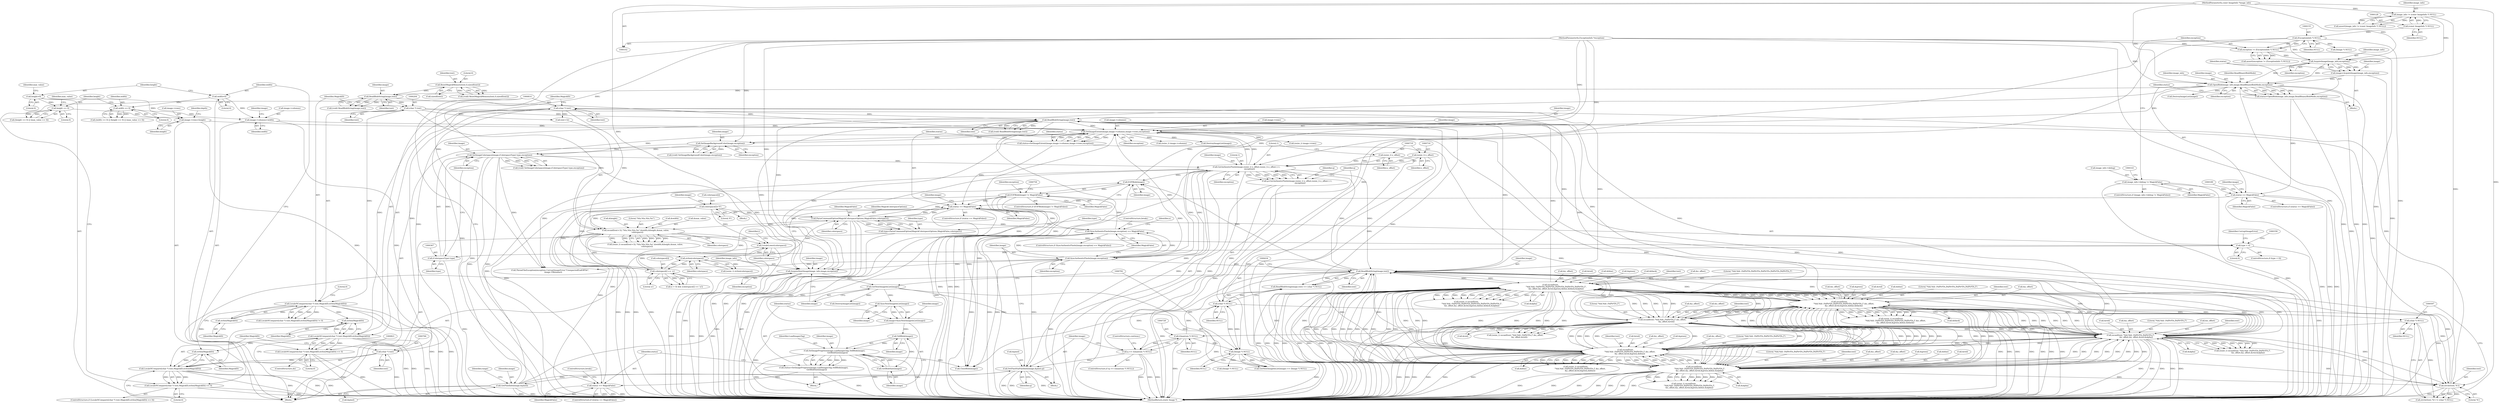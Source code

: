 digraph "0_ImageMagick_83e0f8ffd7eeb7661b0ff83257da23d24ca7f078@API" {
"1000817" [label="(Call,strlen(MagickID))"];
"1000812" [label="(Call,LocaleNCompare((char *) text,MagickID,strlen(MagickID)))"];
"1000813" [label="(Call,(char *) text)"];
"1000765" [label="(Call,(char *) text)"];
"1000759" [label="(Call,ReadBlobString(image,text))"];
"1000745" [label="(Call,EOFBlob(image))"];
"1000713" [label="(Call,GetAuthenticPixels(image,(ssize_t) x_offset,(ssize_t) y_offset,1,1,\n          exception))"];
"1000430" [label="(Call,ReadBlobString(image,text))"];
"1000738" [label="(Call,SyncAuthenticPixels(image,exception))"];
"1000731" [label="(Call,SetPixelViaPixelInfo(image,&pixel,q))"];
"1000370" [label="(Call,GetPixelInfo(image,&pixel))"];
"1000364" [label="(Call,SetImageColorspace(image,(ColorspaceType) type,exception))"];
"1000359" [label="(Call,SetImageBackgroundColor(image,exception))"];
"1000292" [label="(Call,SetImageExtent(image,image->columns,image->rows,exception))"];
"1000799" [label="(Call,SetImageProgress(image,LoadImagesTag,TellBlob(image),\n          GetBlobSize(image)))"];
"1000804" [label="(Call,GetBlobSize(image))"];
"1000802" [label="(Call,TellBlob(image))"];
"1000793" [label="(Call,image=SyncNextImageInList(image))"];
"1000795" [label="(Call,SyncNextImageInList(image))"];
"1000779" [label="(Call,GetNextImageInList(image))"];
"1000773" [label="(Call,AcquireNextImage(image_info,image,exception))"];
"1000170" [label="(Call,OpenBlob(image_info,image,ReadBinaryBlobMode,exception))"];
"1000165" [label="(Call,AcquireImage(image_info,exception))"];
"1000125" [label="(Call,image_info != (const ImageInfo *) NULL)"];
"1000103" [label="(MethodParameterIn,const ImageInfo *image_info)"];
"1000127" [label="(Call,(const ImageInfo *) NULL)"];
"1000152" [label="(Call,exception != (ExceptionInfo *) NULL)"];
"1000104" [label="(MethodParameterIn,ExceptionInfo *exception)"];
"1000154" [label="(Call,(ExceptionInfo *) NULL)"];
"1000163" [label="(Call,image=AcquireImage(image_info,exception))"];
"1000197" [label="(Call,ReadBlobString(image,text))"];
"1000190" [label="(Call,ResetMagickMemory(text,0,sizeof(text)))"];
"1000263" [label="(Call,image->columns=width)"];
"1000250" [label="(Call,width == 0)"];
"1000215" [label="(Call,width=0)"];
"1000268" [label="(Call,image->rows=height)"];
"1000254" [label="(Call,height == 0)"];
"1000218" [label="(Call,height=0)"];
"1000366" [label="(Call,(ColorspaceType) type)"];
"1000351" [label="(Call,type < 0)"];
"1000344" [label="(Call,type=ParseCommandOption(MagickColorspaceOptions,MagickFalse,colorspace))"];
"1000346" [label="(Call,ParseCommandOption(MagickColorspaceOptions,MagickFalse,colorspace))"];
"1000302" [label="(Call,status == MagickFalse)"];
"1000290" [label="(Call,status=SetImageExtent(image,image->columns,image->rows,exception))"];
"1000176" [label="(Call,status == MagickFalse)"];
"1000168" [label="(Call,status=OpenBlob(image_info,image,ReadBinaryBlobMode,exception))"];
"1000137" [label="(Call,image_info->debug != MagickFalse)"];
"1000744" [label="(Call,EOFBlob(image) != MagickFalse)"];
"1000737" [label="(Call,SyncAuthenticPixels(image,exception) == MagickFalse)"];
"1000807" [label="(Call,status == MagickFalse)"];
"1000797" [label="(Call,status=SetImageProgress(image,LoadImagesTag,TellBlob(image),\n          GetBlobSize(image)))"];
"1000315" [label="(Call,strlen(colorspace))"];
"1000308" [label="(Call,LocaleLower(colorspace))"];
"1000328" [label="(Call,colorspace[i] == 'a')"];
"1000334" [label="(Call,colorspace[i]='\0')"];
"1000232" [label="(Call,sscanf(text+32,\"%lu,%lu,%lu,%s\",&width,&height,&max_value,\n      colorspace))"];
"1000203" [label="(Call,(char *) text)"];
"1000725" [label="(Call,q == (Quantum *) NULL)"];
"1000711" [label="(Call,q=GetAuthenticPixels(image,(ssize_t) x_offset,(ssize_t) y_offset,1,1,\n          exception))"];
"1000727" [label="(Call,(Quantum *) NULL)"];
"1000596" [label="(Call,(char *) NULL)"];
"1000433" [label="(Call,(char *) NULL)"];
"1000781" [label="(Call,(Image *) NULL)"];
"1000506" [label="(Call,sscanf(text,\n                  \"%ld,%ld: (%lf%*[%,]%lf%*[%,]%lf%*[%,]%lf%*[%,]%lf%*[%,]\",\n                  &x_offset,&y_offset,&red,&green,&blue,&black,&alpha))"];
"1000528" [label="(Call,sscanf(text,\n              \"%ld,%ld: (%lf%*[%,]%lf%*[%,]%lf%*[%,]%lf%*[%,]\",&x_offset,\n              &y_offset,&red,&green,&blue,&black))"];
"1000477" [label="(Call,sscanf(text,\"%ld,%ld: (%lf%*[%,]\",&x_offset,\n              &y_offset,&red))"];
"1000455" [label="(Call,sscanf(text,\"%ld,%ld: (%lf%*[%,]%lf%*[%,]\",\n                  &x_offset,&y_offset,&red,&alpha))"];
"1000557" [label="(Call,sscanf(text,\n                  \"%ld,%ld: (%lf%*[%,]%lf%*[%,]%lf%*[%,]%lf%*[%,]\",\n                  &x_offset,&y_offset,&red,&green,&blue,&alpha))"];
"1000577" [label="(Call,sscanf(text,\n              \"%ld,%ld: (%lf%*[%,]%lf%*[%,]%lf%*[%,]\",&x_offset,\n              &y_offset,&red,&green,&blue))"];
"1000593" [label="(Call,strchr(text,'%'))"];
"1000715" [label="(Call,(ssize_t) x_offset)"];
"1000718" [label="(Call,(ssize_t) y_offset)"];
"1000817" [label="(Call,strlen(MagickID))"];
"1000202" [label="(Call,LocaleNCompare((char *) text,MagickID,strlen(MagickID)))"];
"1000207" [label="(Call,strlen(MagickID))"];
"1000764" [label="(Call,LocaleNCompare((char *) text,MagickID,strlen(MagickID)))"];
"1000769" [label="(Call,strlen(MagickID))"];
"1000763" [label="(Call,LocaleNCompare((char *) text,MagickID,strlen(MagickID)) == 0)"];
"1000811" [label="(Call,LocaleNCompare((char *) text,MagickID,strlen(MagickID)) == 0)"];
"1000818" [label="(Identifier,MagickID)"];
"1000166" [label="(Identifier,image_info)"];
"1000727" [label="(Call,(Quantum *) NULL)"];
"1000293" [label="(Identifier,image)"];
"1000219" [label="(Identifier,height)"];
"1000760" [label="(Identifier,image)"];
"1000272" [label="(Identifier,height)"];
"1000484" [label="(Call,&red)"];
"1000594" [label="(Identifier,text)"];
"1000203" [label="(Call,(char *) text)"];
"1000798" [label="(Identifier,status)"];
"1000795" [label="(Call,SyncNextImageInList(image))"];
"1000730" [label="(ControlStructure,continue;)"];
"1000559" [label="(Literal,\"%ld,%ld: (%lf%*[%,]%lf%*[%,]%lf%*[%,]%lf%*[%,]\")"];
"1000168" [label="(Call,status=OpenBlob(image_info,image,ReadBinaryBlobMode,exception))"];
"1000218" [label="(Call,height=0)"];
"1000214" [label="(Block,)"];
"1000263" [label="(Call,image->columns=width)"];
"1000127" [label="(Call,(const ImageInfo *) NULL)"];
"1000304" [label="(Identifier,MagickFalse)"];
"1000783" [label="(Identifier,NULL)"];
"1000763" [label="(Call,LocaleNCompare((char *) text,MagickID,strlen(MagickID)) == 0)"];
"1000822" [label="(Call,CloseBlob(image))"];
"1000477" [label="(Call,sscanf(text,\"%ld,%ld: (%lf%*[%,]\",&x_offset,\n              &y_offset,&red))"];
"1000217" [label="(Literal,0)"];
"1000126" [label="(Identifier,image_info)"];
"1000577" [label="(Call,sscanf(text,\n              \"%ld,%ld: (%lf%*[%,]%lf%*[%,]%lf%*[%,]\",&x_offset,\n              &y_offset,&red,&green,&blue))"];
"1000555" [label="(Call,(ssize_t) sscanf(text,\n                  \"%ld,%ld: (%lf%*[%,]%lf%*[%,]%lf%*[%,]%lf%*[%,]\",\n                  &x_offset,&y_offset,&red,&green,&blue,&alpha))"];
"1000290" [label="(Call,status=SetImageExtent(image,image->columns,image->rows,exception))"];
"1000192" [label="(Literal,0)"];
"1000770" [label="(Identifier,MagickID)"];
"1000475" [label="(Call,(ssize_t) sscanf(text,\"%ld,%ld: (%lf%*[%,]\",&x_offset,\n              &y_offset,&red))"];
"1000456" [label="(Identifier,text)"];
"1000598" [label="(Identifier,NULL)"];
"1000714" [label="(Identifier,image)"];
"1000169" [label="(Identifier,status)"];
"1000170" [label="(Call,OpenBlob(image_info,image,ReadBinaryBlobMode,exception))"];
"1000313" [label="(Call,(ssize_t) strlen(colorspace))"];
"1000351" [label="(Call,type < 0)"];
"1000311" [label="(Identifier,i)"];
"1000209" [label="(Literal,0)"];
"1000195" [label="(Call,(void) ReadBlobString(image,text))"];
"1000769" [label="(Call,strlen(MagickID))"];
"1000103" [label="(MethodParameterIn,const ImageInfo *image_info)"];
"1000165" [label="(Call,AcquireImage(image_info,exception))"];
"1000588" [label="(Call,&blue)"];
"1000717" [label="(Identifier,x_offset)"];
"1000711" [label="(Call,q=GetAuthenticPixels(image,(ssize_t) x_offset,(ssize_t) y_offset,1,1,\n          exception))"];
"1000429" [label="(Call,ReadBlobString(image,text) == (char *) NULL)"];
"1000805" [label="(Identifier,image)"];
"1000167" [label="(Identifier,exception)"];
"1000713" [label="(Call,GetAuthenticPixels(image,(ssize_t) x_offset,(ssize_t) y_offset,1,1,\n          exception))"];
"1000252" [label="(Literal,0)"];
"1000178" [label="(Identifier,MagickFalse)"];
"1000164" [label="(Identifier,image)"];
"1000732" [label="(Identifier,image)"];
"1000141" [label="(Identifier,MagickFalse)"];
"1000812" [label="(Call,LocaleNCompare((char *) text,MagickID,strlen(MagickID)))"];
"1000104" [label="(MethodParameterIn,ExceptionInfo *exception)"];
"1000353" [label="(Literal,0)"];
"1000307" [label="(Identifier,image)"];
"1000745" [label="(Call,EOFBlob(image))"];
"1000593" [label="(Call,strchr(text,'%'))"];
"1000370" [label="(Call,GetPixelInfo(image,&pixel))"];
"1000362" [label="(Call,(void) SetImageColorspace(image,(ColorspaceType) type,exception))"];
"1000533" [label="(Call,&y_offset)"];
"1000191" [label="(Identifier,text)"];
"1000739" [label="(Identifier,image)"];
"1000308" [label="(Call,LocaleLower(colorspace))"];
"1000197" [label="(Call,ReadBlobString(image,text))"];
"1000765" [label="(Call,(char *) text)"];
"1000268" [label="(Call,image->rows=height)"];
"1000802" [label="(Call,TellBlob(image))"];
"1000813" [label="(Call,(char *) text)"];
"1000315" [label="(Call,strlen(colorspace))"];
"1000482" [label="(Call,&y_offset)"];
"1000177" [label="(Identifier,status)"];
"1000346" [label="(Call,ParseCommandOption(MagickColorspaceOptions,MagickFalse,colorspace))"];
"1000736" [label="(ControlStructure,if (SyncAuthenticPixels(image,exception) == MagickFalse))"];
"1000294" [label="(Call,image->columns)"];
"1000817" [label="(Call,strlen(MagickID))"];
"1000464" [label="(Call,&alpha)"];
"1000291" [label="(Identifier,status)"];
"1000251" [label="(Identifier,width)"];
"1000712" [label="(Identifier,q)"];
"1000208" [label="(Identifier,MagickID)"];
"1000124" [label="(Call,assert(image_info != (const ImageInfo *) NULL))"];
"1000249" [label="(Call,(width == 0) || (height == 0) || (max_value == 0))"];
"1000220" [label="(Literal,0)"];
"1000237" [label="(Call,&width)"];
"1000746" [label="(Identifier,image)"];
"1000575" [label="(Call,(ssize_t) sscanf(text,\n              \"%ld,%ld: (%lf%*[%,]%lf%*[%,]%lf%*[%,]\",&x_offset,\n              &y_offset,&red,&green,&blue))"];
"1000578" [label="(Identifier,text)"];
"1000171" [label="(Identifier,image_info)"];
"1000504" [label="(Call,(ssize_t) sscanf(text,\n                  \"%ld,%ld: (%lf%*[%,]%lf%*[%,]%lf%*[%,]%lf%*[%,]%lf%*[%,]\",\n                  &x_offset,&y_offset,&red,&green,&blue,&black,&alpha))"];
"1000172" [label="(Identifier,image)"];
"1000718" [label="(Call,(ssize_t) y_offset)"];
"1000241" [label="(Call,&max_value)"];
"1000722" [label="(Literal,1)"];
"1000349" [label="(Identifier,colorspace)"];
"1000332" [label="(Literal,'a')"];
"1000790" [label="(Call,(Image *) NULL)"];
"1000182" [label="(Call,DestroyImageList(image))"];
"1000815" [label="(Identifier,text)"];
"1000348" [label="(Identifier,MagickFalse)"];
"1000742" [label="(ControlStructure,break;)"];
"1000519" [label="(Call,&black)"];
"1000531" [label="(Call,&x_offset)"];
"1000361" [label="(Identifier,exception)"];
"1000806" [label="(ControlStructure,if (status == MagickFalse))"];
"1000264" [label="(Call,image->columns)"];
"1000767" [label="(Identifier,text)"];
"1000433" [label="(Call,(char *) NULL)"];
"1000781" [label="(Call,(Image *) NULL)"];
"1000386" [label="(Call,(ssize_t) image->rows)"];
"1000256" [label="(Literal,0)"];
"1000721" [label="(Literal,1)"];
"1000205" [label="(Identifier,text)"];
"1000787" [label="(Call,DestroyImageList(image))"];
"1000431" [label="(Identifier,image)"];
"1000136" [label="(ControlStructure,if (image_info->debug != MagickFalse))"];
"1000772" [label="(Block,)"];
"1000292" [label="(Call,SetImageExtent(image,image->columns,image->rows,exception))"];
"1000819" [label="(Literal,0)"];
"1000352" [label="(Identifier,type)"];
"1000584" [label="(Call,&red)"];
"1000582" [label="(Call,&y_offset)"];
"1000521" [label="(Call,&alpha)"];
"1000302" [label="(Call,status == MagickFalse)"];
"1000297" [label="(Call,image->rows)"];
"1000558" [label="(Identifier,text)"];
"1000365" [label="(Identifier,image)"];
"1000366" [label="(Call,(ColorspaceType) type)"];
"1000156" [label="(Identifier,NULL)"];
"1000715" [label="(Call,(ssize_t) x_offset)"];
"1000768" [label="(Identifier,MagickID)"];
"1000808" [label="(Identifier,status)"];
"1000300" [label="(Identifier,exception)"];
"1000359" [label="(Call,SetImageBackgroundColor(image,exception))"];
"1000762" [label="(ControlStructure,if (LocaleNCompare((char *) text,MagickID,strlen(MagickID)) == 0))"];
"1000154" [label="(Call,(ExceptionInfo *) NULL)"];
"1000206" [label="(Identifier,MagickID)"];
"1000426" [label="(Identifier,x)"];
"1000239" [label="(Call,&height)"];
"1000560" [label="(Call,&x_offset)"];
"1000507" [label="(Identifier,text)"];
"1000335" [label="(Call,colorspace[i])"];
"1000741" [label="(Identifier,MagickFalse)"];
"1000738" [label="(Call,SyncAuthenticPixels(image,exception))"];
"1000774" [label="(Identifier,image_info)"];
"1000309" [label="(Identifier,colorspace)"];
"1000137" [label="(Call,image_info->debug != MagickFalse)"];
"1000181" [label="(Identifier,image)"];
"1000329" [label="(Call,colorspace[i])"];
"1000190" [label="(Call,ResetMagickMemory(text,0,sizeof(text)))"];
"1000258" [label="(Identifier,max_value)"];
"1000324" [label="(Call,(i > 0) && (colorspace[i] == 'a'))"];
"1000301" [label="(ControlStructure,if (status == MagickFalse))"];
"1000369" [label="(Identifier,exception)"];
"1000810" [label="(ControlStructure,break;)"];
"1000153" [label="(Identifier,exception)"];
"1000151" [label="(Call,assert(exception != (ExceptionInfo *) NULL))"];
"1000562" [label="(Call,&y_offset)"];
"1000771" [label="(Literal,0)"];
"1000797" [label="(Call,status=SetImageProgress(image,LoadImagesTag,TellBlob(image),\n          GetBlobSize(image)))"];
"1000816" [label="(Identifier,MagickID)"];
"1000506" [label="(Call,sscanf(text,\n                  \"%ld,%ld: (%lf%*[%,]%lf%*[%,]%lf%*[%,]%lf%*[%,]%lf%*[%,]\",\n                  &x_offset,&y_offset,&red,&green,&blue,&black,&alpha))"];
"1000270" [label="(Identifier,image)"];
"1000747" [label="(Identifier,MagickFalse)"];
"1000723" [label="(Identifier,exception)"];
"1000375" [label="(Identifier,range)"];
"1000201" [label="(Call,LocaleNCompare((char *) text,MagickID,strlen(MagickID)) != 0)"];
"1000243" [label="(Identifier,colorspace)"];
"1000537" [label="(Call,&green)"];
"1000799" [label="(Call,SetImageProgress(image,LoadImagesTag,TellBlob(image),\n          GetBlobSize(image)))"];
"1000462" [label="(Call,&red)"];
"1000733" [label="(Call,&pixel)"];
"1000341" [label="(Identifier,image)"];
"1000199" [label="(Identifier,text)"];
"1000566" [label="(Call,&green)"];
"1000724" [label="(ControlStructure,if (q == (Quantum *) NULL))"];
"1000176" [label="(Call,status == MagickFalse)"];
"1000275" [label="(Identifier,depth)"];
"1000338" [label="(Literal,'\0')"];
"1000236" [label="(Literal,\"%lu,%lu,%lu,%s\")"];
"1000344" [label="(Call,type=ParseCommandOption(MagickColorspaceOptions,MagickFalse,colorspace))"];
"1000776" [label="(Identifier,exception)"];
"1000725" [label="(Call,q == (Quantum *) NULL)"];
"1000174" [label="(Identifier,exception)"];
"1000535" [label="(Call,&red)"];
"1000316" [label="(Identifier,colorspace)"];
"1000215" [label="(Call,width=0)"];
"1000372" [label="(Call,&pixel)"];
"1000539" [label="(Call,&blue)"];
"1000460" [label="(Call,&y_offset)"];
"1000357" [label="(Call,(void) SetImageBackgroundColor(image,exception))"];
"1000457" [label="(Literal,\"%ld,%ld: (%lf%*[%,]%lf%*[%,]\")"];
"1000355" [label="(Identifier,CorruptImageError)"];
"1000761" [label="(Identifier,text)"];
"1000185" [label="(Call,(Image *) NULL)"];
"1000596" [label="(Call,(char *) NULL)"];
"1000811" [label="(Call,LocaleNCompare((char *) text,MagickID,strlen(MagickID)) == 0)"];
"1000793" [label="(Call,image=SyncNextImageInList(image))"];
"1000809" [label="(Identifier,MagickFalse)"];
"1000595" [label="(Literal,'%')"];
"1000775" [label="(Identifier,image)"];
"1000138" [label="(Call,image_info->debug)"];
"1000780" [label="(Identifier,image)"];
"1000528" [label="(Call,sscanf(text,\n              \"%ld,%ld: (%lf%*[%,]%lf%*[%,]%lf%*[%,]%lf%*[%,]\",&x_offset,\n              &y_offset,&red,&green,&blue,&black))"];
"1000801" [label="(Identifier,LoadImagesTag)"];
"1000129" [label="(Identifier,NULL)"];
"1000193" [label="(Call,sizeof(text))"];
"1000188" [label="(Call,(void) ResetMagickMemory(text,0,sizeof(text)))"];
"1000807" [label="(Call,status == MagickFalse)"];
"1000586" [label="(Call,&green)"];
"1000222" [label="(Identifier,max_value)"];
"1000568" [label="(Call,&blue)"];
"1000737" [label="(Call,SyncAuthenticPixels(image,exception) == MagickFalse)"];
"1000420" [label="(Call,(ssize_t) image->columns)"];
"1000360" [label="(Identifier,image)"];
"1000368" [label="(Identifier,type)"];
"1000480" [label="(Call,&x_offset)"];
"1000759" [label="(Call,ReadBlobString(image,text))"];
"1000306" [label="(Call,DestroyImageList(image))"];
"1000726" [label="(Identifier,q)"];
"1000175" [label="(ControlStructure,if (status == MagickFalse))"];
"1000125" [label="(Call,image_info != (const ImageInfo *) NULL)"];
"1000592" [label="(Call,strchr(text,'%') != (char *) NULL)"];
"1000453" [label="(Call,(ssize_t) sscanf(text,\"%ld,%ld: (%lf%*[%,]%lf%*[%,]\",\n                  &x_offset,&y_offset,&red,&alpha))"];
"1000564" [label="(Call,&red)"];
"1000779" [label="(Call,GetNextImageInList(image))"];
"1000729" [label="(Identifier,NULL)"];
"1000509" [label="(Call,&x_offset)"];
"1000347" [label="(Identifier,MagickColorspaceOptions)"];
"1000508" [label="(Literal,\"%ld,%ld: (%lf%*[%,]%lf%*[%,]%lf%*[%,]%lf%*[%,]%lf%*[%,]\")"];
"1000740" [label="(Identifier,exception)"];
"1000435" [label="(Identifier,NULL)"];
"1000541" [label="(Call,&black)"];
"1000202" [label="(Call,LocaleNCompare((char *) text,MagickID,strlen(MagickID)))"];
"1000233" [label="(Call,text+32)"];
"1000750" [label="(Identifier,exception)"];
"1000773" [label="(Call,AcquireNextImage(image_info,image,exception))"];
"1000163" [label="(Call,image=AcquireImage(image_info,exception))"];
"1000173" [label="(Identifier,ReadBinaryBlobMode)"];
"1000105" [label="(Block,)"];
"1000458" [label="(Call,&x_offset)"];
"1000580" [label="(Call,&x_offset)"];
"1000430" [label="(Call,ReadBlobString(image,text))"];
"1000478" [label="(Identifier,text)"];
"1000230" [label="(Call,(ssize_t) sscanf(text+32,\"%lu,%lu,%lu,%s\",&width,&height,&max_value,\n      colorspace))"];
"1000213" [label="(ControlStructure,do)"];
"1000455" [label="(Call,sscanf(text,\"%ld,%ld: (%lf%*[%,]%lf%*[%,]\",\n                  &x_offset,&y_offset,&red,&alpha))"];
"1000232" [label="(Call,sscanf(text+32,\"%lu,%lu,%lu,%s\",&width,&height,&max_value,\n      colorspace))"];
"1000743" [label="(ControlStructure,if (EOFBlob(image) != MagickFalse))"];
"1000749" [label="(Call,ThrowFileException(exception,CorruptImageError,\"UnexpectedEndOfFile\",\n          image->filename))"];
"1000731" [label="(Call,SetPixelViaPixelInfo(image,&pixel,q))"];
"1000371" [label="(Identifier,image)"];
"1000267" [label="(Identifier,width)"];
"1000216" [label="(Identifier,width)"];
"1000254" [label="(Call,height == 0)"];
"1000757" [label="(Call,(void) ReadBlobString(image,text))"];
"1000432" [label="(Identifier,text)"];
"1000253" [label="(Call,(height == 0) || (max_value == 0))"];
"1000579" [label="(Literal,\"%ld,%ld: (%lf%*[%,]%lf%*[%,]%lf%*[%,]\")"];
"1000303" [label="(Identifier,status)"];
"1000735" [label="(Identifier,q)"];
"1000530" [label="(Literal,\"%ld,%ld: (%lf%*[%,]%lf%*[%,]%lf%*[%,]%lf%*[%,]\")"];
"1000334" [label="(Call,colorspace[i]='\0')"];
"1000804" [label="(Call,GetBlobSize(image))"];
"1000796" [label="(Identifier,image)"];
"1000255" [label="(Identifier,height)"];
"1000511" [label="(Call,&y_offset)"];
"1000513" [label="(Call,&red)"];
"1000517" [label="(Call,&blue)"];
"1000479" [label="(Literal,\"%ld,%ld: (%lf%*[%,]\")"];
"1000333" [label="(Block,)"];
"1000557" [label="(Call,sscanf(text,\n                  \"%ld,%ld: (%lf%*[%,]%lf%*[%,]%lf%*[%,]%lf%*[%,]\",\n                  &x_offset,&y_offset,&red,&green,&blue,&alpha))"];
"1000764" [label="(Call,LocaleNCompare((char *) text,MagickID,strlen(MagickID)))"];
"1000269" [label="(Call,image->rows)"];
"1000427" [label="(Block,)"];
"1000350" [label="(ControlStructure,if (type < 0))"];
"1000827" [label="(MethodReturn,static Image *)"];
"1000526" [label="(Call,(ssize_t) sscanf(text,\n              \"%ld,%ld: (%lf%*[%,]%lf%*[%,]%lf%*[%,]%lf%*[%,]\",&x_offset,\n              &y_offset,&red,&green,&blue,&black))"];
"1000570" [label="(Call,&alpha)"];
"1000250" [label="(Call,width == 0)"];
"1000720" [label="(Identifier,y_offset)"];
"1000794" [label="(Identifier,image)"];
"1000803" [label="(Identifier,image)"];
"1000515" [label="(Call,&green)"];
"1000778" [label="(Call,GetNextImageInList(image) == (Image *) NULL)"];
"1000152" [label="(Call,exception != (ExceptionInfo *) NULL)"];
"1000328" [label="(Call,colorspace[i] == 'a')"];
"1000198" [label="(Identifier,image)"];
"1000800" [label="(Identifier,image)"];
"1000529" [label="(Identifier,text)"];
"1000744" [label="(Call,EOFBlob(image) != MagickFalse)"];
"1000364" [label="(Call,SetImageColorspace(image,(ColorspaceType) type,exception))"];
"1000345" [label="(Identifier,type)"];
"1000207" [label="(Call,strlen(MagickID))"];
"1000817" -> "1000812"  [label="AST: "];
"1000817" -> "1000818"  [label="CFG: "];
"1000818" -> "1000817"  [label="AST: "];
"1000812" -> "1000817"  [label="CFG: "];
"1000817" -> "1000812"  [label="DDG: "];
"1000812" -> "1000817"  [label="DDG: "];
"1000202" -> "1000817"  [label="DDG: "];
"1000764" -> "1000817"  [label="DDG: "];
"1000812" -> "1000811"  [label="AST: "];
"1000813" -> "1000812"  [label="AST: "];
"1000816" -> "1000812"  [label="AST: "];
"1000819" -> "1000812"  [label="CFG: "];
"1000812" -> "1000827"  [label="DDG: "];
"1000812" -> "1000827"  [label="DDG: "];
"1000812" -> "1000827"  [label="DDG: "];
"1000812" -> "1000769"  [label="DDG: "];
"1000812" -> "1000811"  [label="DDG: "];
"1000812" -> "1000811"  [label="DDG: "];
"1000812" -> "1000811"  [label="DDG: "];
"1000813" -> "1000812"  [label="DDG: "];
"1000813" -> "1000815"  [label="CFG: "];
"1000814" -> "1000813"  [label="AST: "];
"1000815" -> "1000813"  [label="AST: "];
"1000816" -> "1000813"  [label="CFG: "];
"1000813" -> "1000827"  [label="DDG: "];
"1000813" -> "1000232"  [label="DDG: "];
"1000813" -> "1000233"  [label="DDG: "];
"1000813" -> "1000430"  [label="DDG: "];
"1000813" -> "1000759"  [label="DDG: "];
"1000765" -> "1000813"  [label="DDG: "];
"1000593" -> "1000813"  [label="DDG: "];
"1000765" -> "1000764"  [label="AST: "];
"1000765" -> "1000767"  [label="CFG: "];
"1000766" -> "1000765"  [label="AST: "];
"1000767" -> "1000765"  [label="AST: "];
"1000768" -> "1000765"  [label="CFG: "];
"1000765" -> "1000827"  [label="DDG: "];
"1000765" -> "1000764"  [label="DDG: "];
"1000759" -> "1000765"  [label="DDG: "];
"1000759" -> "1000757"  [label="AST: "];
"1000759" -> "1000761"  [label="CFG: "];
"1000760" -> "1000759"  [label="AST: "];
"1000761" -> "1000759"  [label="AST: "];
"1000757" -> "1000759"  [label="CFG: "];
"1000759" -> "1000292"  [label="DDG: "];
"1000759" -> "1000757"  [label="DDG: "];
"1000759" -> "1000757"  [label="DDG: "];
"1000745" -> "1000759"  [label="DDG: "];
"1000506" -> "1000759"  [label="DDG: "];
"1000557" -> "1000759"  [label="DDG: "];
"1000528" -> "1000759"  [label="DDG: "];
"1000593" -> "1000759"  [label="DDG: "];
"1000477" -> "1000759"  [label="DDG: "];
"1000455" -> "1000759"  [label="DDG: "];
"1000577" -> "1000759"  [label="DDG: "];
"1000430" -> "1000759"  [label="DDG: "];
"1000203" -> "1000759"  [label="DDG: "];
"1000759" -> "1000773"  [label="DDG: "];
"1000759" -> "1000822"  [label="DDG: "];
"1000745" -> "1000744"  [label="AST: "];
"1000745" -> "1000746"  [label="CFG: "];
"1000746" -> "1000745"  [label="AST: "];
"1000747" -> "1000745"  [label="CFG: "];
"1000745" -> "1000744"  [label="DDG: "];
"1000713" -> "1000745"  [label="DDG: "];
"1000738" -> "1000745"  [label="DDG: "];
"1000430" -> "1000745"  [label="DDG: "];
"1000370" -> "1000745"  [label="DDG: "];
"1000745" -> "1000822"  [label="DDG: "];
"1000713" -> "1000711"  [label="AST: "];
"1000713" -> "1000723"  [label="CFG: "];
"1000714" -> "1000713"  [label="AST: "];
"1000715" -> "1000713"  [label="AST: "];
"1000718" -> "1000713"  [label="AST: "];
"1000721" -> "1000713"  [label="AST: "];
"1000722" -> "1000713"  [label="AST: "];
"1000723" -> "1000713"  [label="AST: "];
"1000711" -> "1000713"  [label="CFG: "];
"1000713" -> "1000827"  [label="DDG: "];
"1000713" -> "1000827"  [label="DDG: "];
"1000713" -> "1000827"  [label="DDG: "];
"1000713" -> "1000292"  [label="DDG: "];
"1000713" -> "1000292"  [label="DDG: "];
"1000713" -> "1000430"  [label="DDG: "];
"1000713" -> "1000711"  [label="DDG: "];
"1000713" -> "1000711"  [label="DDG: "];
"1000713" -> "1000711"  [label="DDG: "];
"1000713" -> "1000711"  [label="DDG: "];
"1000713" -> "1000711"  [label="DDG: "];
"1000430" -> "1000713"  [label="DDG: "];
"1000715" -> "1000713"  [label="DDG: "];
"1000718" -> "1000713"  [label="DDG: "];
"1000364" -> "1000713"  [label="DDG: "];
"1000738" -> "1000713"  [label="DDG: "];
"1000104" -> "1000713"  [label="DDG: "];
"1000713" -> "1000731"  [label="DDG: "];
"1000713" -> "1000738"  [label="DDG: "];
"1000713" -> "1000749"  [label="DDG: "];
"1000713" -> "1000773"  [label="DDG: "];
"1000713" -> "1000822"  [label="DDG: "];
"1000430" -> "1000429"  [label="AST: "];
"1000430" -> "1000432"  [label="CFG: "];
"1000431" -> "1000430"  [label="AST: "];
"1000432" -> "1000430"  [label="AST: "];
"1000434" -> "1000430"  [label="CFG: "];
"1000430" -> "1000827"  [label="DDG: "];
"1000430" -> "1000429"  [label="DDG: "];
"1000430" -> "1000429"  [label="DDG: "];
"1000738" -> "1000430"  [label="DDG: "];
"1000370" -> "1000430"  [label="DDG: "];
"1000506" -> "1000430"  [label="DDG: "];
"1000557" -> "1000430"  [label="DDG: "];
"1000528" -> "1000430"  [label="DDG: "];
"1000593" -> "1000430"  [label="DDG: "];
"1000477" -> "1000430"  [label="DDG: "];
"1000455" -> "1000430"  [label="DDG: "];
"1000577" -> "1000430"  [label="DDG: "];
"1000203" -> "1000430"  [label="DDG: "];
"1000430" -> "1000455"  [label="DDG: "];
"1000430" -> "1000477"  [label="DDG: "];
"1000430" -> "1000506"  [label="DDG: "];
"1000430" -> "1000528"  [label="DDG: "];
"1000430" -> "1000557"  [label="DDG: "];
"1000430" -> "1000577"  [label="DDG: "];
"1000430" -> "1000822"  [label="DDG: "];
"1000738" -> "1000737"  [label="AST: "];
"1000738" -> "1000740"  [label="CFG: "];
"1000739" -> "1000738"  [label="AST: "];
"1000740" -> "1000738"  [label="AST: "];
"1000741" -> "1000738"  [label="CFG: "];
"1000738" -> "1000827"  [label="DDG: "];
"1000738" -> "1000292"  [label="DDG: "];
"1000738" -> "1000737"  [label="DDG: "];
"1000738" -> "1000737"  [label="DDG: "];
"1000731" -> "1000738"  [label="DDG: "];
"1000104" -> "1000738"  [label="DDG: "];
"1000738" -> "1000749"  [label="DDG: "];
"1000738" -> "1000773"  [label="DDG: "];
"1000738" -> "1000822"  [label="DDG: "];
"1000731" -> "1000427"  [label="AST: "];
"1000731" -> "1000735"  [label="CFG: "];
"1000732" -> "1000731"  [label="AST: "];
"1000733" -> "1000731"  [label="AST: "];
"1000735" -> "1000731"  [label="AST: "];
"1000739" -> "1000731"  [label="CFG: "];
"1000731" -> "1000827"  [label="DDG: "];
"1000731" -> "1000827"  [label="DDG: "];
"1000731" -> "1000827"  [label="DDG: "];
"1000731" -> "1000370"  [label="DDG: "];
"1000370" -> "1000731"  [label="DDG: "];
"1000725" -> "1000731"  [label="DDG: "];
"1000370" -> "1000214"  [label="AST: "];
"1000370" -> "1000372"  [label="CFG: "];
"1000371" -> "1000370"  [label="AST: "];
"1000372" -> "1000370"  [label="AST: "];
"1000375" -> "1000370"  [label="CFG: "];
"1000370" -> "1000827"  [label="DDG: "];
"1000370" -> "1000827"  [label="DDG: "];
"1000364" -> "1000370"  [label="DDG: "];
"1000364" -> "1000362"  [label="AST: "];
"1000364" -> "1000369"  [label="CFG: "];
"1000365" -> "1000364"  [label="AST: "];
"1000366" -> "1000364"  [label="AST: "];
"1000369" -> "1000364"  [label="AST: "];
"1000362" -> "1000364"  [label="CFG: "];
"1000364" -> "1000827"  [label="DDG: "];
"1000364" -> "1000827"  [label="DDG: "];
"1000364" -> "1000292"  [label="DDG: "];
"1000364" -> "1000362"  [label="DDG: "];
"1000364" -> "1000362"  [label="DDG: "];
"1000364" -> "1000362"  [label="DDG: "];
"1000359" -> "1000364"  [label="DDG: "];
"1000359" -> "1000364"  [label="DDG: "];
"1000366" -> "1000364"  [label="DDG: "];
"1000104" -> "1000364"  [label="DDG: "];
"1000364" -> "1000749"  [label="DDG: "];
"1000364" -> "1000773"  [label="DDG: "];
"1000359" -> "1000357"  [label="AST: "];
"1000359" -> "1000361"  [label="CFG: "];
"1000360" -> "1000359"  [label="AST: "];
"1000361" -> "1000359"  [label="AST: "];
"1000357" -> "1000359"  [label="CFG: "];
"1000359" -> "1000357"  [label="DDG: "];
"1000359" -> "1000357"  [label="DDG: "];
"1000292" -> "1000359"  [label="DDG: "];
"1000292" -> "1000359"  [label="DDG: "];
"1000104" -> "1000359"  [label="DDG: "];
"1000292" -> "1000290"  [label="AST: "];
"1000292" -> "1000300"  [label="CFG: "];
"1000293" -> "1000292"  [label="AST: "];
"1000294" -> "1000292"  [label="AST: "];
"1000297" -> "1000292"  [label="AST: "];
"1000300" -> "1000292"  [label="AST: "];
"1000290" -> "1000292"  [label="CFG: "];
"1000292" -> "1000827"  [label="DDG: "];
"1000292" -> "1000827"  [label="DDG: "];
"1000292" -> "1000827"  [label="DDG: "];
"1000292" -> "1000290"  [label="DDG: "];
"1000292" -> "1000290"  [label="DDG: "];
"1000292" -> "1000290"  [label="DDG: "];
"1000292" -> "1000290"  [label="DDG: "];
"1000799" -> "1000292"  [label="DDG: "];
"1000197" -> "1000292"  [label="DDG: "];
"1000263" -> "1000292"  [label="DDG: "];
"1000268" -> "1000292"  [label="DDG: "];
"1000170" -> "1000292"  [label="DDG: "];
"1000773" -> "1000292"  [label="DDG: "];
"1000104" -> "1000292"  [label="DDG: "];
"1000292" -> "1000306"  [label="DDG: "];
"1000292" -> "1000386"  [label="DDG: "];
"1000292" -> "1000420"  [label="DDG: "];
"1000799" -> "1000797"  [label="AST: "];
"1000799" -> "1000804"  [label="CFG: "];
"1000800" -> "1000799"  [label="AST: "];
"1000801" -> "1000799"  [label="AST: "];
"1000802" -> "1000799"  [label="AST: "];
"1000804" -> "1000799"  [label="AST: "];
"1000797" -> "1000799"  [label="CFG: "];
"1000799" -> "1000827"  [label="DDG: "];
"1000799" -> "1000827"  [label="DDG: "];
"1000799" -> "1000827"  [label="DDG: "];
"1000799" -> "1000797"  [label="DDG: "];
"1000799" -> "1000797"  [label="DDG: "];
"1000799" -> "1000797"  [label="DDG: "];
"1000799" -> "1000797"  [label="DDG: "];
"1000804" -> "1000799"  [label="DDG: "];
"1000802" -> "1000799"  [label="DDG: "];
"1000799" -> "1000822"  [label="DDG: "];
"1000804" -> "1000805"  [label="CFG: "];
"1000805" -> "1000804"  [label="AST: "];
"1000802" -> "1000804"  [label="DDG: "];
"1000802" -> "1000803"  [label="CFG: "];
"1000803" -> "1000802"  [label="AST: "];
"1000805" -> "1000802"  [label="CFG: "];
"1000793" -> "1000802"  [label="DDG: "];
"1000793" -> "1000772"  [label="AST: "];
"1000793" -> "1000795"  [label="CFG: "];
"1000794" -> "1000793"  [label="AST: "];
"1000795" -> "1000793"  [label="AST: "];
"1000798" -> "1000793"  [label="CFG: "];
"1000793" -> "1000827"  [label="DDG: "];
"1000795" -> "1000793"  [label="DDG: "];
"1000795" -> "1000796"  [label="CFG: "];
"1000796" -> "1000795"  [label="AST: "];
"1000779" -> "1000795"  [label="DDG: "];
"1000779" -> "1000778"  [label="AST: "];
"1000779" -> "1000780"  [label="CFG: "];
"1000780" -> "1000779"  [label="AST: "];
"1000782" -> "1000779"  [label="CFG: "];
"1000779" -> "1000778"  [label="DDG: "];
"1000773" -> "1000779"  [label="DDG: "];
"1000779" -> "1000787"  [label="DDG: "];
"1000773" -> "1000772"  [label="AST: "];
"1000773" -> "1000776"  [label="CFG: "];
"1000774" -> "1000773"  [label="AST: "];
"1000775" -> "1000773"  [label="AST: "];
"1000776" -> "1000773"  [label="AST: "];
"1000780" -> "1000773"  [label="CFG: "];
"1000773" -> "1000827"  [label="DDG: "];
"1000773" -> "1000827"  [label="DDG: "];
"1000773" -> "1000827"  [label="DDG: "];
"1000170" -> "1000773"  [label="DDG: "];
"1000103" -> "1000773"  [label="DDG: "];
"1000104" -> "1000773"  [label="DDG: "];
"1000170" -> "1000168"  [label="AST: "];
"1000170" -> "1000174"  [label="CFG: "];
"1000171" -> "1000170"  [label="AST: "];
"1000172" -> "1000170"  [label="AST: "];
"1000173" -> "1000170"  [label="AST: "];
"1000174" -> "1000170"  [label="AST: "];
"1000168" -> "1000170"  [label="CFG: "];
"1000170" -> "1000827"  [label="DDG: "];
"1000170" -> "1000827"  [label="DDG: "];
"1000170" -> "1000827"  [label="DDG: "];
"1000170" -> "1000168"  [label="DDG: "];
"1000170" -> "1000168"  [label="DDG: "];
"1000170" -> "1000168"  [label="DDG: "];
"1000170" -> "1000168"  [label="DDG: "];
"1000165" -> "1000170"  [label="DDG: "];
"1000165" -> "1000170"  [label="DDG: "];
"1000103" -> "1000170"  [label="DDG: "];
"1000163" -> "1000170"  [label="DDG: "];
"1000104" -> "1000170"  [label="DDG: "];
"1000170" -> "1000182"  [label="DDG: "];
"1000170" -> "1000197"  [label="DDG: "];
"1000165" -> "1000163"  [label="AST: "];
"1000165" -> "1000167"  [label="CFG: "];
"1000166" -> "1000165"  [label="AST: "];
"1000167" -> "1000165"  [label="AST: "];
"1000163" -> "1000165"  [label="CFG: "];
"1000165" -> "1000163"  [label="DDG: "];
"1000165" -> "1000163"  [label="DDG: "];
"1000125" -> "1000165"  [label="DDG: "];
"1000103" -> "1000165"  [label="DDG: "];
"1000152" -> "1000165"  [label="DDG: "];
"1000104" -> "1000165"  [label="DDG: "];
"1000125" -> "1000124"  [label="AST: "];
"1000125" -> "1000127"  [label="CFG: "];
"1000126" -> "1000125"  [label="AST: "];
"1000127" -> "1000125"  [label="AST: "];
"1000124" -> "1000125"  [label="CFG: "];
"1000125" -> "1000827"  [label="DDG: "];
"1000125" -> "1000124"  [label="DDG: "];
"1000125" -> "1000124"  [label="DDG: "];
"1000103" -> "1000125"  [label="DDG: "];
"1000127" -> "1000125"  [label="DDG: "];
"1000103" -> "1000102"  [label="AST: "];
"1000103" -> "1000827"  [label="DDG: "];
"1000127" -> "1000129"  [label="CFG: "];
"1000128" -> "1000127"  [label="AST: "];
"1000129" -> "1000127"  [label="AST: "];
"1000127" -> "1000154"  [label="DDG: "];
"1000152" -> "1000151"  [label="AST: "];
"1000152" -> "1000154"  [label="CFG: "];
"1000153" -> "1000152"  [label="AST: "];
"1000154" -> "1000152"  [label="AST: "];
"1000151" -> "1000152"  [label="CFG: "];
"1000152" -> "1000827"  [label="DDG: "];
"1000152" -> "1000151"  [label="DDG: "];
"1000152" -> "1000151"  [label="DDG: "];
"1000104" -> "1000152"  [label="DDG: "];
"1000154" -> "1000152"  [label="DDG: "];
"1000104" -> "1000102"  [label="AST: "];
"1000104" -> "1000827"  [label="DDG: "];
"1000104" -> "1000749"  [label="DDG: "];
"1000154" -> "1000156"  [label="CFG: "];
"1000155" -> "1000154"  [label="AST: "];
"1000156" -> "1000154"  [label="AST: "];
"1000154" -> "1000827"  [label="DDG: "];
"1000154" -> "1000185"  [label="DDG: "];
"1000154" -> "1000433"  [label="DDG: "];
"1000154" -> "1000781"  [label="DDG: "];
"1000163" -> "1000105"  [label="AST: "];
"1000164" -> "1000163"  [label="AST: "];
"1000169" -> "1000163"  [label="CFG: "];
"1000163" -> "1000827"  [label="DDG: "];
"1000197" -> "1000195"  [label="AST: "];
"1000197" -> "1000199"  [label="CFG: "];
"1000198" -> "1000197"  [label="AST: "];
"1000199" -> "1000197"  [label="AST: "];
"1000195" -> "1000197"  [label="CFG: "];
"1000197" -> "1000195"  [label="DDG: "];
"1000197" -> "1000195"  [label="DDG: "];
"1000190" -> "1000197"  [label="DDG: "];
"1000197" -> "1000203"  [label="DDG: "];
"1000190" -> "1000188"  [label="AST: "];
"1000190" -> "1000193"  [label="CFG: "];
"1000191" -> "1000190"  [label="AST: "];
"1000192" -> "1000190"  [label="AST: "];
"1000193" -> "1000190"  [label="AST: "];
"1000188" -> "1000190"  [label="CFG: "];
"1000190" -> "1000188"  [label="DDG: "];
"1000190" -> "1000188"  [label="DDG: "];
"1000263" -> "1000214"  [label="AST: "];
"1000263" -> "1000267"  [label="CFG: "];
"1000264" -> "1000263"  [label="AST: "];
"1000267" -> "1000263"  [label="AST: "];
"1000270" -> "1000263"  [label="CFG: "];
"1000263" -> "1000827"  [label="DDG: "];
"1000250" -> "1000263"  [label="DDG: "];
"1000215" -> "1000263"  [label="DDG: "];
"1000250" -> "1000249"  [label="AST: "];
"1000250" -> "1000252"  [label="CFG: "];
"1000251" -> "1000250"  [label="AST: "];
"1000252" -> "1000250"  [label="AST: "];
"1000255" -> "1000250"  [label="CFG: "];
"1000249" -> "1000250"  [label="CFG: "];
"1000250" -> "1000249"  [label="DDG: "];
"1000250" -> "1000249"  [label="DDG: "];
"1000215" -> "1000250"  [label="DDG: "];
"1000215" -> "1000214"  [label="AST: "];
"1000215" -> "1000217"  [label="CFG: "];
"1000216" -> "1000215"  [label="AST: "];
"1000217" -> "1000215"  [label="AST: "];
"1000219" -> "1000215"  [label="CFG: "];
"1000268" -> "1000214"  [label="AST: "];
"1000268" -> "1000272"  [label="CFG: "];
"1000269" -> "1000268"  [label="AST: "];
"1000272" -> "1000268"  [label="AST: "];
"1000275" -> "1000268"  [label="CFG: "];
"1000268" -> "1000827"  [label="DDG: "];
"1000254" -> "1000268"  [label="DDG: "];
"1000218" -> "1000268"  [label="DDG: "];
"1000254" -> "1000253"  [label="AST: "];
"1000254" -> "1000256"  [label="CFG: "];
"1000255" -> "1000254"  [label="AST: "];
"1000256" -> "1000254"  [label="AST: "];
"1000258" -> "1000254"  [label="CFG: "];
"1000253" -> "1000254"  [label="CFG: "];
"1000254" -> "1000253"  [label="DDG: "];
"1000254" -> "1000253"  [label="DDG: "];
"1000218" -> "1000254"  [label="DDG: "];
"1000218" -> "1000214"  [label="AST: "];
"1000218" -> "1000220"  [label="CFG: "];
"1000219" -> "1000218"  [label="AST: "];
"1000220" -> "1000218"  [label="AST: "];
"1000222" -> "1000218"  [label="CFG: "];
"1000366" -> "1000368"  [label="CFG: "];
"1000367" -> "1000366"  [label="AST: "];
"1000368" -> "1000366"  [label="AST: "];
"1000369" -> "1000366"  [label="CFG: "];
"1000366" -> "1000827"  [label="DDG: "];
"1000351" -> "1000366"  [label="DDG: "];
"1000351" -> "1000350"  [label="AST: "];
"1000351" -> "1000353"  [label="CFG: "];
"1000352" -> "1000351"  [label="AST: "];
"1000353" -> "1000351"  [label="AST: "];
"1000355" -> "1000351"  [label="CFG: "];
"1000358" -> "1000351"  [label="CFG: "];
"1000351" -> "1000827"  [label="DDG: "];
"1000344" -> "1000351"  [label="DDG: "];
"1000344" -> "1000214"  [label="AST: "];
"1000344" -> "1000346"  [label="CFG: "];
"1000345" -> "1000344"  [label="AST: "];
"1000346" -> "1000344"  [label="AST: "];
"1000352" -> "1000344"  [label="CFG: "];
"1000344" -> "1000827"  [label="DDG: "];
"1000346" -> "1000344"  [label="DDG: "];
"1000346" -> "1000344"  [label="DDG: "];
"1000346" -> "1000344"  [label="DDG: "];
"1000346" -> "1000349"  [label="CFG: "];
"1000347" -> "1000346"  [label="AST: "];
"1000348" -> "1000346"  [label="AST: "];
"1000349" -> "1000346"  [label="AST: "];
"1000346" -> "1000827"  [label="DDG: "];
"1000346" -> "1000827"  [label="DDG: "];
"1000346" -> "1000827"  [label="DDG: "];
"1000346" -> "1000232"  [label="DDG: "];
"1000346" -> "1000302"  [label="DDG: "];
"1000302" -> "1000346"  [label="DDG: "];
"1000315" -> "1000346"  [label="DDG: "];
"1000328" -> "1000346"  [label="DDG: "];
"1000334" -> "1000346"  [label="DDG: "];
"1000346" -> "1000737"  [label="DDG: "];
"1000346" -> "1000744"  [label="DDG: "];
"1000302" -> "1000301"  [label="AST: "];
"1000302" -> "1000304"  [label="CFG: "];
"1000303" -> "1000302"  [label="AST: "];
"1000304" -> "1000302"  [label="AST: "];
"1000307" -> "1000302"  [label="CFG: "];
"1000309" -> "1000302"  [label="CFG: "];
"1000302" -> "1000827"  [label="DDG: "];
"1000302" -> "1000827"  [label="DDG: "];
"1000302" -> "1000827"  [label="DDG: "];
"1000290" -> "1000302"  [label="DDG: "];
"1000176" -> "1000302"  [label="DDG: "];
"1000744" -> "1000302"  [label="DDG: "];
"1000807" -> "1000302"  [label="DDG: "];
"1000737" -> "1000302"  [label="DDG: "];
"1000290" -> "1000214"  [label="AST: "];
"1000291" -> "1000290"  [label="AST: "];
"1000303" -> "1000290"  [label="CFG: "];
"1000290" -> "1000827"  [label="DDG: "];
"1000176" -> "1000175"  [label="AST: "];
"1000176" -> "1000178"  [label="CFG: "];
"1000177" -> "1000176"  [label="AST: "];
"1000178" -> "1000176"  [label="AST: "];
"1000181" -> "1000176"  [label="CFG: "];
"1000189" -> "1000176"  [label="CFG: "];
"1000176" -> "1000827"  [label="DDG: "];
"1000176" -> "1000827"  [label="DDG: "];
"1000176" -> "1000827"  [label="DDG: "];
"1000168" -> "1000176"  [label="DDG: "];
"1000137" -> "1000176"  [label="DDG: "];
"1000168" -> "1000105"  [label="AST: "];
"1000169" -> "1000168"  [label="AST: "];
"1000177" -> "1000168"  [label="CFG: "];
"1000168" -> "1000827"  [label="DDG: "];
"1000137" -> "1000136"  [label="AST: "];
"1000137" -> "1000141"  [label="CFG: "];
"1000138" -> "1000137"  [label="AST: "];
"1000141" -> "1000137"  [label="AST: "];
"1000143" -> "1000137"  [label="CFG: "];
"1000153" -> "1000137"  [label="CFG: "];
"1000137" -> "1000827"  [label="DDG: "];
"1000137" -> "1000827"  [label="DDG: "];
"1000744" -> "1000743"  [label="AST: "];
"1000744" -> "1000747"  [label="CFG: "];
"1000747" -> "1000744"  [label="AST: "];
"1000750" -> "1000744"  [label="CFG: "];
"1000758" -> "1000744"  [label="CFG: "];
"1000744" -> "1000827"  [label="DDG: "];
"1000744" -> "1000827"  [label="DDG: "];
"1000744" -> "1000827"  [label="DDG: "];
"1000737" -> "1000744"  [label="DDG: "];
"1000744" -> "1000807"  [label="DDG: "];
"1000737" -> "1000736"  [label="AST: "];
"1000737" -> "1000741"  [label="CFG: "];
"1000741" -> "1000737"  [label="AST: "];
"1000742" -> "1000737"  [label="CFG: "];
"1000426" -> "1000737"  [label="CFG: "];
"1000737" -> "1000827"  [label="DDG: "];
"1000737" -> "1000827"  [label="DDG: "];
"1000737" -> "1000827"  [label="DDG: "];
"1000807" -> "1000806"  [label="AST: "];
"1000807" -> "1000809"  [label="CFG: "];
"1000808" -> "1000807"  [label="AST: "];
"1000809" -> "1000807"  [label="AST: "];
"1000814" -> "1000807"  [label="CFG: "];
"1000810" -> "1000807"  [label="CFG: "];
"1000807" -> "1000827"  [label="DDG: "];
"1000807" -> "1000827"  [label="DDG: "];
"1000807" -> "1000827"  [label="DDG: "];
"1000797" -> "1000807"  [label="DDG: "];
"1000797" -> "1000772"  [label="AST: "];
"1000798" -> "1000797"  [label="AST: "];
"1000808" -> "1000797"  [label="CFG: "];
"1000797" -> "1000827"  [label="DDG: "];
"1000315" -> "1000313"  [label="AST: "];
"1000315" -> "1000316"  [label="CFG: "];
"1000316" -> "1000315"  [label="AST: "];
"1000313" -> "1000315"  [label="CFG: "];
"1000315" -> "1000313"  [label="DDG: "];
"1000308" -> "1000315"  [label="DDG: "];
"1000328" -> "1000315"  [label="DDG: "];
"1000334" -> "1000315"  [label="DDG: "];
"1000315" -> "1000328"  [label="DDG: "];
"1000308" -> "1000214"  [label="AST: "];
"1000308" -> "1000309"  [label="CFG: "];
"1000309" -> "1000308"  [label="AST: "];
"1000311" -> "1000308"  [label="CFG: "];
"1000308" -> "1000827"  [label="DDG: "];
"1000328" -> "1000308"  [label="DDG: "];
"1000334" -> "1000308"  [label="DDG: "];
"1000232" -> "1000308"  [label="DDG: "];
"1000328" -> "1000324"  [label="AST: "];
"1000328" -> "1000332"  [label="CFG: "];
"1000329" -> "1000328"  [label="AST: "];
"1000332" -> "1000328"  [label="AST: "];
"1000324" -> "1000328"  [label="CFG: "];
"1000328" -> "1000827"  [label="DDG: "];
"1000328" -> "1000232"  [label="DDG: "];
"1000328" -> "1000324"  [label="DDG: "];
"1000328" -> "1000324"  [label="DDG: "];
"1000334" -> "1000328"  [label="DDG: "];
"1000334" -> "1000333"  [label="AST: "];
"1000334" -> "1000338"  [label="CFG: "];
"1000335" -> "1000334"  [label="AST: "];
"1000338" -> "1000334"  [label="AST: "];
"1000341" -> "1000334"  [label="CFG: "];
"1000334" -> "1000827"  [label="DDG: "];
"1000334" -> "1000232"  [label="DDG: "];
"1000232" -> "1000230"  [label="AST: "];
"1000232" -> "1000243"  [label="CFG: "];
"1000233" -> "1000232"  [label="AST: "];
"1000236" -> "1000232"  [label="AST: "];
"1000237" -> "1000232"  [label="AST: "];
"1000239" -> "1000232"  [label="AST: "];
"1000241" -> "1000232"  [label="AST: "];
"1000243" -> "1000232"  [label="AST: "];
"1000230" -> "1000232"  [label="CFG: "];
"1000232" -> "1000827"  [label="DDG: "];
"1000232" -> "1000827"  [label="DDG: "];
"1000232" -> "1000827"  [label="DDG: "];
"1000232" -> "1000827"  [label="DDG: "];
"1000232" -> "1000827"  [label="DDG: "];
"1000232" -> "1000230"  [label="DDG: "];
"1000232" -> "1000230"  [label="DDG: "];
"1000232" -> "1000230"  [label="DDG: "];
"1000232" -> "1000230"  [label="DDG: "];
"1000232" -> "1000230"  [label="DDG: "];
"1000232" -> "1000230"  [label="DDG: "];
"1000203" -> "1000232"  [label="DDG: "];
"1000203" -> "1000202"  [label="AST: "];
"1000203" -> "1000205"  [label="CFG: "];
"1000204" -> "1000203"  [label="AST: "];
"1000205" -> "1000203"  [label="AST: "];
"1000206" -> "1000203"  [label="CFG: "];
"1000203" -> "1000202"  [label="DDG: "];
"1000203" -> "1000233"  [label="DDG: "];
"1000725" -> "1000724"  [label="AST: "];
"1000725" -> "1000727"  [label="CFG: "];
"1000726" -> "1000725"  [label="AST: "];
"1000727" -> "1000725"  [label="AST: "];
"1000730" -> "1000725"  [label="CFG: "];
"1000732" -> "1000725"  [label="CFG: "];
"1000725" -> "1000827"  [label="DDG: "];
"1000725" -> "1000827"  [label="DDG: "];
"1000725" -> "1000827"  [label="DDG: "];
"1000711" -> "1000725"  [label="DDG: "];
"1000727" -> "1000725"  [label="DDG: "];
"1000711" -> "1000427"  [label="AST: "];
"1000712" -> "1000711"  [label="AST: "];
"1000726" -> "1000711"  [label="CFG: "];
"1000711" -> "1000827"  [label="DDG: "];
"1000727" -> "1000729"  [label="CFG: "];
"1000728" -> "1000727"  [label="AST: "];
"1000729" -> "1000727"  [label="AST: "];
"1000727" -> "1000827"  [label="DDG: "];
"1000727" -> "1000433"  [label="DDG: "];
"1000596" -> "1000727"  [label="DDG: "];
"1000727" -> "1000781"  [label="DDG: "];
"1000596" -> "1000592"  [label="AST: "];
"1000596" -> "1000598"  [label="CFG: "];
"1000597" -> "1000596"  [label="AST: "];
"1000598" -> "1000596"  [label="AST: "];
"1000592" -> "1000596"  [label="CFG: "];
"1000596" -> "1000592"  [label="DDG: "];
"1000433" -> "1000596"  [label="DDG: "];
"1000433" -> "1000429"  [label="AST: "];
"1000433" -> "1000435"  [label="CFG: "];
"1000434" -> "1000433"  [label="AST: "];
"1000435" -> "1000433"  [label="AST: "];
"1000429" -> "1000433"  [label="CFG: "];
"1000433" -> "1000827"  [label="DDG: "];
"1000433" -> "1000429"  [label="DDG: "];
"1000781" -> "1000433"  [label="DDG: "];
"1000433" -> "1000781"  [label="DDG: "];
"1000781" -> "1000778"  [label="AST: "];
"1000781" -> "1000783"  [label="CFG: "];
"1000782" -> "1000781"  [label="AST: "];
"1000783" -> "1000781"  [label="AST: "];
"1000778" -> "1000781"  [label="CFG: "];
"1000781" -> "1000827"  [label="DDG: "];
"1000781" -> "1000778"  [label="DDG: "];
"1000781" -> "1000790"  [label="DDG: "];
"1000506" -> "1000504"  [label="AST: "];
"1000506" -> "1000521"  [label="CFG: "];
"1000507" -> "1000506"  [label="AST: "];
"1000508" -> "1000506"  [label="AST: "];
"1000509" -> "1000506"  [label="AST: "];
"1000511" -> "1000506"  [label="AST: "];
"1000513" -> "1000506"  [label="AST: "];
"1000515" -> "1000506"  [label="AST: "];
"1000517" -> "1000506"  [label="AST: "];
"1000519" -> "1000506"  [label="AST: "];
"1000521" -> "1000506"  [label="AST: "];
"1000504" -> "1000506"  [label="CFG: "];
"1000506" -> "1000827"  [label="DDG: "];
"1000506" -> "1000827"  [label="DDG: "];
"1000506" -> "1000827"  [label="DDG: "];
"1000506" -> "1000827"  [label="DDG: "];
"1000506" -> "1000827"  [label="DDG: "];
"1000506" -> "1000827"  [label="DDG: "];
"1000506" -> "1000827"  [label="DDG: "];
"1000506" -> "1000827"  [label="DDG: "];
"1000506" -> "1000455"  [label="DDG: "];
"1000506" -> "1000455"  [label="DDG: "];
"1000506" -> "1000455"  [label="DDG: "];
"1000506" -> "1000455"  [label="DDG: "];
"1000506" -> "1000477"  [label="DDG: "];
"1000506" -> "1000477"  [label="DDG: "];
"1000506" -> "1000477"  [label="DDG: "];
"1000506" -> "1000504"  [label="DDG: "];
"1000506" -> "1000504"  [label="DDG: "];
"1000506" -> "1000504"  [label="DDG: "];
"1000506" -> "1000504"  [label="DDG: "];
"1000506" -> "1000504"  [label="DDG: "];
"1000506" -> "1000504"  [label="DDG: "];
"1000506" -> "1000504"  [label="DDG: "];
"1000506" -> "1000504"  [label="DDG: "];
"1000506" -> "1000504"  [label="DDG: "];
"1000528" -> "1000506"  [label="DDG: "];
"1000528" -> "1000506"  [label="DDG: "];
"1000528" -> "1000506"  [label="DDG: "];
"1000528" -> "1000506"  [label="DDG: "];
"1000528" -> "1000506"  [label="DDG: "];
"1000528" -> "1000506"  [label="DDG: "];
"1000477" -> "1000506"  [label="DDG: "];
"1000477" -> "1000506"  [label="DDG: "];
"1000477" -> "1000506"  [label="DDG: "];
"1000455" -> "1000506"  [label="DDG: "];
"1000455" -> "1000506"  [label="DDG: "];
"1000455" -> "1000506"  [label="DDG: "];
"1000455" -> "1000506"  [label="DDG: "];
"1000557" -> "1000506"  [label="DDG: "];
"1000557" -> "1000506"  [label="DDG: "];
"1000557" -> "1000506"  [label="DDG: "];
"1000557" -> "1000506"  [label="DDG: "];
"1000557" -> "1000506"  [label="DDG: "];
"1000557" -> "1000506"  [label="DDG: "];
"1000577" -> "1000506"  [label="DDG: "];
"1000577" -> "1000506"  [label="DDG: "];
"1000577" -> "1000506"  [label="DDG: "];
"1000577" -> "1000506"  [label="DDG: "];
"1000577" -> "1000506"  [label="DDG: "];
"1000506" -> "1000528"  [label="DDG: "];
"1000506" -> "1000528"  [label="DDG: "];
"1000506" -> "1000528"  [label="DDG: "];
"1000506" -> "1000528"  [label="DDG: "];
"1000506" -> "1000528"  [label="DDG: "];
"1000506" -> "1000528"  [label="DDG: "];
"1000506" -> "1000557"  [label="DDG: "];
"1000506" -> "1000557"  [label="DDG: "];
"1000506" -> "1000557"  [label="DDG: "];
"1000506" -> "1000557"  [label="DDG: "];
"1000506" -> "1000557"  [label="DDG: "];
"1000506" -> "1000557"  [label="DDG: "];
"1000506" -> "1000577"  [label="DDG: "];
"1000506" -> "1000577"  [label="DDG: "];
"1000506" -> "1000577"  [label="DDG: "];
"1000506" -> "1000577"  [label="DDG: "];
"1000506" -> "1000577"  [label="DDG: "];
"1000506" -> "1000593"  [label="DDG: "];
"1000528" -> "1000526"  [label="AST: "];
"1000528" -> "1000541"  [label="CFG: "];
"1000529" -> "1000528"  [label="AST: "];
"1000530" -> "1000528"  [label="AST: "];
"1000531" -> "1000528"  [label="AST: "];
"1000533" -> "1000528"  [label="AST: "];
"1000535" -> "1000528"  [label="AST: "];
"1000537" -> "1000528"  [label="AST: "];
"1000539" -> "1000528"  [label="AST: "];
"1000541" -> "1000528"  [label="AST: "];
"1000526" -> "1000528"  [label="CFG: "];
"1000528" -> "1000827"  [label="DDG: "];
"1000528" -> "1000827"  [label="DDG: "];
"1000528" -> "1000827"  [label="DDG: "];
"1000528" -> "1000827"  [label="DDG: "];
"1000528" -> "1000827"  [label="DDG: "];
"1000528" -> "1000827"  [label="DDG: "];
"1000528" -> "1000827"  [label="DDG: "];
"1000528" -> "1000455"  [label="DDG: "];
"1000528" -> "1000455"  [label="DDG: "];
"1000528" -> "1000455"  [label="DDG: "];
"1000528" -> "1000477"  [label="DDG: "];
"1000528" -> "1000477"  [label="DDG: "];
"1000528" -> "1000477"  [label="DDG: "];
"1000528" -> "1000526"  [label="DDG: "];
"1000528" -> "1000526"  [label="DDG: "];
"1000528" -> "1000526"  [label="DDG: "];
"1000528" -> "1000526"  [label="DDG: "];
"1000528" -> "1000526"  [label="DDG: "];
"1000528" -> "1000526"  [label="DDG: "];
"1000528" -> "1000526"  [label="DDG: "];
"1000528" -> "1000526"  [label="DDG: "];
"1000477" -> "1000528"  [label="DDG: "];
"1000477" -> "1000528"  [label="DDG: "];
"1000477" -> "1000528"  [label="DDG: "];
"1000455" -> "1000528"  [label="DDG: "];
"1000455" -> "1000528"  [label="DDG: "];
"1000455" -> "1000528"  [label="DDG: "];
"1000557" -> "1000528"  [label="DDG: "];
"1000557" -> "1000528"  [label="DDG: "];
"1000557" -> "1000528"  [label="DDG: "];
"1000557" -> "1000528"  [label="DDG: "];
"1000557" -> "1000528"  [label="DDG: "];
"1000577" -> "1000528"  [label="DDG: "];
"1000577" -> "1000528"  [label="DDG: "];
"1000577" -> "1000528"  [label="DDG: "];
"1000577" -> "1000528"  [label="DDG: "];
"1000577" -> "1000528"  [label="DDG: "];
"1000528" -> "1000557"  [label="DDG: "];
"1000528" -> "1000557"  [label="DDG: "];
"1000528" -> "1000557"  [label="DDG: "];
"1000528" -> "1000557"  [label="DDG: "];
"1000528" -> "1000557"  [label="DDG: "];
"1000528" -> "1000577"  [label="DDG: "];
"1000528" -> "1000577"  [label="DDG: "];
"1000528" -> "1000577"  [label="DDG: "];
"1000528" -> "1000577"  [label="DDG: "];
"1000528" -> "1000577"  [label="DDG: "];
"1000528" -> "1000593"  [label="DDG: "];
"1000477" -> "1000475"  [label="AST: "];
"1000477" -> "1000484"  [label="CFG: "];
"1000478" -> "1000477"  [label="AST: "];
"1000479" -> "1000477"  [label="AST: "];
"1000480" -> "1000477"  [label="AST: "];
"1000482" -> "1000477"  [label="AST: "];
"1000484" -> "1000477"  [label="AST: "];
"1000475" -> "1000477"  [label="CFG: "];
"1000477" -> "1000827"  [label="DDG: "];
"1000477" -> "1000827"  [label="DDG: "];
"1000477" -> "1000827"  [label="DDG: "];
"1000477" -> "1000827"  [label="DDG: "];
"1000477" -> "1000455"  [label="DDG: "];
"1000477" -> "1000455"  [label="DDG: "];
"1000477" -> "1000455"  [label="DDG: "];
"1000477" -> "1000475"  [label="DDG: "];
"1000477" -> "1000475"  [label="DDG: "];
"1000477" -> "1000475"  [label="DDG: "];
"1000477" -> "1000475"  [label="DDG: "];
"1000477" -> "1000475"  [label="DDG: "];
"1000455" -> "1000477"  [label="DDG: "];
"1000455" -> "1000477"  [label="DDG: "];
"1000455" -> "1000477"  [label="DDG: "];
"1000557" -> "1000477"  [label="DDG: "];
"1000557" -> "1000477"  [label="DDG: "];
"1000557" -> "1000477"  [label="DDG: "];
"1000577" -> "1000477"  [label="DDG: "];
"1000577" -> "1000477"  [label="DDG: "];
"1000577" -> "1000477"  [label="DDG: "];
"1000477" -> "1000557"  [label="DDG: "];
"1000477" -> "1000557"  [label="DDG: "];
"1000477" -> "1000557"  [label="DDG: "];
"1000477" -> "1000577"  [label="DDG: "];
"1000477" -> "1000577"  [label="DDG: "];
"1000477" -> "1000577"  [label="DDG: "];
"1000477" -> "1000593"  [label="DDG: "];
"1000455" -> "1000453"  [label="AST: "];
"1000455" -> "1000464"  [label="CFG: "];
"1000456" -> "1000455"  [label="AST: "];
"1000457" -> "1000455"  [label="AST: "];
"1000458" -> "1000455"  [label="AST: "];
"1000460" -> "1000455"  [label="AST: "];
"1000462" -> "1000455"  [label="AST: "];
"1000464" -> "1000455"  [label="AST: "];
"1000453" -> "1000455"  [label="CFG: "];
"1000455" -> "1000827"  [label="DDG: "];
"1000455" -> "1000827"  [label="DDG: "];
"1000455" -> "1000827"  [label="DDG: "];
"1000455" -> "1000827"  [label="DDG: "];
"1000455" -> "1000827"  [label="DDG: "];
"1000455" -> "1000453"  [label="DDG: "];
"1000455" -> "1000453"  [label="DDG: "];
"1000455" -> "1000453"  [label="DDG: "];
"1000455" -> "1000453"  [label="DDG: "];
"1000455" -> "1000453"  [label="DDG: "];
"1000455" -> "1000453"  [label="DDG: "];
"1000557" -> "1000455"  [label="DDG: "];
"1000557" -> "1000455"  [label="DDG: "];
"1000557" -> "1000455"  [label="DDG: "];
"1000557" -> "1000455"  [label="DDG: "];
"1000577" -> "1000455"  [label="DDG: "];
"1000577" -> "1000455"  [label="DDG: "];
"1000577" -> "1000455"  [label="DDG: "];
"1000455" -> "1000557"  [label="DDG: "];
"1000455" -> "1000557"  [label="DDG: "];
"1000455" -> "1000557"  [label="DDG: "];
"1000455" -> "1000557"  [label="DDG: "];
"1000455" -> "1000577"  [label="DDG: "];
"1000455" -> "1000577"  [label="DDG: "];
"1000455" -> "1000577"  [label="DDG: "];
"1000455" -> "1000593"  [label="DDG: "];
"1000557" -> "1000555"  [label="AST: "];
"1000557" -> "1000570"  [label="CFG: "];
"1000558" -> "1000557"  [label="AST: "];
"1000559" -> "1000557"  [label="AST: "];
"1000560" -> "1000557"  [label="AST: "];
"1000562" -> "1000557"  [label="AST: "];
"1000564" -> "1000557"  [label="AST: "];
"1000566" -> "1000557"  [label="AST: "];
"1000568" -> "1000557"  [label="AST: "];
"1000570" -> "1000557"  [label="AST: "];
"1000555" -> "1000557"  [label="CFG: "];
"1000557" -> "1000827"  [label="DDG: "];
"1000557" -> "1000827"  [label="DDG: "];
"1000557" -> "1000827"  [label="DDG: "];
"1000557" -> "1000827"  [label="DDG: "];
"1000557" -> "1000827"  [label="DDG: "];
"1000557" -> "1000827"  [label="DDG: "];
"1000557" -> "1000827"  [label="DDG: "];
"1000557" -> "1000555"  [label="DDG: "];
"1000557" -> "1000555"  [label="DDG: "];
"1000557" -> "1000555"  [label="DDG: "];
"1000557" -> "1000555"  [label="DDG: "];
"1000557" -> "1000555"  [label="DDG: "];
"1000557" -> "1000555"  [label="DDG: "];
"1000557" -> "1000555"  [label="DDG: "];
"1000557" -> "1000555"  [label="DDG: "];
"1000577" -> "1000557"  [label="DDG: "];
"1000577" -> "1000557"  [label="DDG: "];
"1000577" -> "1000557"  [label="DDG: "];
"1000577" -> "1000557"  [label="DDG: "];
"1000577" -> "1000557"  [label="DDG: "];
"1000557" -> "1000577"  [label="DDG: "];
"1000557" -> "1000577"  [label="DDG: "];
"1000557" -> "1000577"  [label="DDG: "];
"1000557" -> "1000577"  [label="DDG: "];
"1000557" -> "1000577"  [label="DDG: "];
"1000557" -> "1000593"  [label="DDG: "];
"1000577" -> "1000575"  [label="AST: "];
"1000577" -> "1000588"  [label="CFG: "];
"1000578" -> "1000577"  [label="AST: "];
"1000579" -> "1000577"  [label="AST: "];
"1000580" -> "1000577"  [label="AST: "];
"1000582" -> "1000577"  [label="AST: "];
"1000584" -> "1000577"  [label="AST: "];
"1000586" -> "1000577"  [label="AST: "];
"1000588" -> "1000577"  [label="AST: "];
"1000575" -> "1000577"  [label="CFG: "];
"1000577" -> "1000827"  [label="DDG: "];
"1000577" -> "1000827"  [label="DDG: "];
"1000577" -> "1000827"  [label="DDG: "];
"1000577" -> "1000827"  [label="DDG: "];
"1000577" -> "1000827"  [label="DDG: "];
"1000577" -> "1000827"  [label="DDG: "];
"1000577" -> "1000575"  [label="DDG: "];
"1000577" -> "1000575"  [label="DDG: "];
"1000577" -> "1000575"  [label="DDG: "];
"1000577" -> "1000575"  [label="DDG: "];
"1000577" -> "1000575"  [label="DDG: "];
"1000577" -> "1000575"  [label="DDG: "];
"1000577" -> "1000575"  [label="DDG: "];
"1000577" -> "1000593"  [label="DDG: "];
"1000593" -> "1000592"  [label="AST: "];
"1000593" -> "1000595"  [label="CFG: "];
"1000594" -> "1000593"  [label="AST: "];
"1000595" -> "1000593"  [label="AST: "];
"1000597" -> "1000593"  [label="CFG: "];
"1000593" -> "1000827"  [label="DDG: "];
"1000593" -> "1000592"  [label="DDG: "];
"1000593" -> "1000592"  [label="DDG: "];
"1000715" -> "1000717"  [label="CFG: "];
"1000716" -> "1000715"  [label="AST: "];
"1000717" -> "1000715"  [label="AST: "];
"1000719" -> "1000715"  [label="CFG: "];
"1000715" -> "1000827"  [label="DDG: "];
"1000718" -> "1000720"  [label="CFG: "];
"1000719" -> "1000718"  [label="AST: "];
"1000720" -> "1000718"  [label="AST: "];
"1000721" -> "1000718"  [label="CFG: "];
"1000718" -> "1000827"  [label="DDG: "];
"1000202" -> "1000201"  [label="AST: "];
"1000202" -> "1000207"  [label="CFG: "];
"1000206" -> "1000202"  [label="AST: "];
"1000207" -> "1000202"  [label="AST: "];
"1000209" -> "1000202"  [label="CFG: "];
"1000202" -> "1000827"  [label="DDG: "];
"1000202" -> "1000827"  [label="DDG: "];
"1000202" -> "1000827"  [label="DDG: "];
"1000202" -> "1000201"  [label="DDG: "];
"1000202" -> "1000201"  [label="DDG: "];
"1000202" -> "1000201"  [label="DDG: "];
"1000207" -> "1000202"  [label="DDG: "];
"1000202" -> "1000769"  [label="DDG: "];
"1000207" -> "1000208"  [label="CFG: "];
"1000208" -> "1000207"  [label="AST: "];
"1000764" -> "1000763"  [label="AST: "];
"1000764" -> "1000769"  [label="CFG: "];
"1000768" -> "1000764"  [label="AST: "];
"1000769" -> "1000764"  [label="AST: "];
"1000771" -> "1000764"  [label="CFG: "];
"1000764" -> "1000827"  [label="DDG: "];
"1000764" -> "1000827"  [label="DDG: "];
"1000764" -> "1000827"  [label="DDG: "];
"1000764" -> "1000763"  [label="DDG: "];
"1000764" -> "1000763"  [label="DDG: "];
"1000764" -> "1000763"  [label="DDG: "];
"1000769" -> "1000764"  [label="DDG: "];
"1000769" -> "1000770"  [label="CFG: "];
"1000770" -> "1000769"  [label="AST: "];
"1000763" -> "1000762"  [label="AST: "];
"1000763" -> "1000771"  [label="CFG: "];
"1000771" -> "1000763"  [label="AST: "];
"1000814" -> "1000763"  [label="CFG: "];
"1000774" -> "1000763"  [label="CFG: "];
"1000763" -> "1000827"  [label="DDG: "];
"1000763" -> "1000827"  [label="DDG: "];
"1000811" -> "1000213"  [label="AST: "];
"1000811" -> "1000819"  [label="CFG: "];
"1000819" -> "1000811"  [label="AST: "];
"1000216" -> "1000811"  [label="CFG: "];
"1000821" -> "1000811"  [label="CFG: "];
"1000811" -> "1000827"  [label="DDG: "];
"1000811" -> "1000827"  [label="DDG: "];
}
